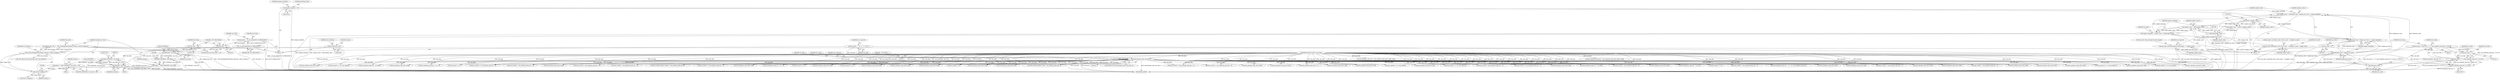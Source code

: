 digraph "0_wildmidi_660b513d99bced8783a4a5984ac2f742c74ebbdd_2@integer" {
"1001217" [label="(Call,sample_count_f = ((float)mus_ticks * samples_per_tick_f) + sample_remainder)"];
"1001220" [label="(Call,(float)mus_ticks * samples_per_tick_f)"];
"1001221" [label="(Call,(float)mus_ticks)"];
"1001198" [label="(Call,mus_ticks = (mus_ticks << 7) | (mus_data[mus_data_ofs++] & 0x7f))"];
"1001200" [label="(Call,(mus_ticks << 7) | (mus_data[mus_data_ofs++] & 0x7f))"];
"1001201" [label="(Call,mus_ticks << 7)"];
"1001193" [label="(Call,mus_ticks = 0)"];
"1001204" [label="(Call,mus_data[mus_data_ofs++] & 0x7f)"];
"1000227" [label="(Call,memcmp(mus_data, mus_hdr, 4))"];
"1000124" [label="(MethodParameterIn,uint8_t *mus_data)"];
"1000128" [label="(Call,mus_hdr[] = { 'M', 'U', 'S', 0x1A })"];
"1000393" [label="(Call,samples_per_tick_f = _WM_GetSamplesPerTick(mus_divisions, (uint32_t)tempo_f))"];
"1000395" [label="(Call,_WM_GetSamplesPerTick(mus_divisions, (uint32_t)tempo_f))"];
"1000164" [label="(Call,mus_divisions = 60)"];
"1000397" [label="(Call,(uint32_t)tempo_f)"];
"1000375" [label="(Call,tempo_f = (float) (60000000 / mus_freq) + 0.5f)"];
"1000378" [label="(Call,(float) (60000000 / mus_freq))"];
"1000380" [label="(Call,60000000 / mus_freq)"];
"1000364" [label="(Call,mus_freq == 0)"];
"1000359" [label="(Call,mus_freq = _cvt_get_option(WM_CO_FREQUENCY))"];
"1000361" [label="(Call,_cvt_get_option(WM_CO_FREQUENCY))"];
"1000367" [label="(Call,mus_freq = 140)"];
"1000386" [label="(Call,tempo_f = (float) (60000000 / mus_freq))"];
"1000388" [label="(Call,(float) (60000000 / mus_freq))"];
"1000390" [label="(Call,60000000 / mus_freq)"];
"1001231" [label="(Call,sample_remainder = sample_count_f - (float)sample_count)"];
"1001233" [label="(Call,sample_count_f - (float)sample_count)"];
"1001228" [label="(Call,(uint32_t)sample_count_f)"];
"1001217" [label="(Call,sample_count_f = ((float)mus_ticks * samples_per_tick_f) + sample_remainder)"];
"1000206" [label="(Call,sample_remainder = 0.0)"];
"1001235" [label="(Call,(float)sample_count)"];
"1001226" [label="(Call,sample_count = (uint32_t)sample_count_f)"];
"1001219" [label="(Call,((float)mus_ticks * samples_per_tick_f) + sample_remainder)"];
"1001238" [label="(Call,mus_mdi->events[mus_mdi->event_count - 1].samples_to_next = sample_count)"];
"1001251" [label="(Call,mus_mdi->extra_info.approx_total_samples += sample_count)"];
"1000396" [label="(Identifier,mus_divisions)"];
"1001223" [label="(Identifier,mus_ticks)"];
"1000381" [label="(Literal,60000000)"];
"1001257" [label="(Identifier,sample_count)"];
"1000228" [label="(Identifier,mus_data)"];
"1000363" [label="(ControlStructure,if (mus_freq == 0))"];
"1000705" [label="(Call,mus_data[mus_data_ofs] & 0x0f)"];
"1001242" [label="(Identifier,mus_mdi)"];
"1001193" [label="(Call,mus_ticks = 0)"];
"1001204" [label="(Call,mus_data[mus_data_ofs++] & 0x7f)"];
"1000386" [label="(Call,tempo_f = (float) (60000000 / mus_freq))"];
"1000422" [label="(Call,mus_data[mus_data_ofs] & 0x0f)"];
"1000959" [label="(Call,mus_data[mus_data_ofs] & 0x0f)"];
"1001235" [label="(Call,(float)sample_count)"];
"1000169" [label="(Identifier,tempo_f)"];
"1001065" [label="(Call,mus_event[2] = mus_data[mus_data_ofs + 2])"];
"1001033" [label="(Call,mus_event[2] = mus_data[mus_data_ofs + 2])"];
"1001221" [label="(Call,(float)mus_ticks)"];
"1000513" [label="(Call,mus_data[mus_data_ofs + 1] & 0x80)"];
"1000378" [label="(Call,(float) (60000000 / mus_freq))"];
"1000546" [label="(Call,mus_event[2] = mus_data[mus_data_ofs + 2])"];
"1000394" [label="(Identifier,samples_per_tick_f)"];
"1001327" [label="(MethodReturn,RET)"];
"1000276" [label="(Call,mus_data[11] << 8)"];
"1000342" [label="(Call,(mus_data[mus_data_ofs + 1] << 8) | mus_data[mus_data_ofs])"];
"1000486" [label="(Call,mus_data[mus_data_ofs] & 0x0f)"];
"1000831" [label="(Call,mus_data[mus_data_ofs] & 0x0f)"];
"1000364" [label="(Call,mus_freq == 0)"];
"1000905" [label="(Call,mus_event[2] = mus_data[mus_data_ofs + 2])"];
"1000927" [label="(Call,mus_data[mus_data_ofs] & 0x0f)"];
"1001224" [label="(Identifier,samples_per_tick_f)"];
"1000241" [label="(Identifier,mus_song_len)"];
"1001227" [label="(Identifier,sample_count)"];
"1000393" [label="(Call,samples_per_tick_f = _WM_GetSamplesPerTick(mus_divisions, (uint32_t)tempo_f))"];
"1000392" [label="(Identifier,mus_freq)"];
"1000789" [label="(Call,mus_data[mus_data_ofs] & 0x0f)"];
"1000166" [label="(Literal,60)"];
"1001200" [label="(Call,(mus_ticks << 7) | (mus_data[mus_data_ofs++] & 0x7f))"];
"1000455" [label="(Call,mus_data[mus_data_ofs] & 0xf0)"];
"1000385" [label="(Block,)"];
"1001231" [label="(Call,sample_remainder = sample_count_f - (float)sample_count)"];
"1001201" [label="(Call,mus_ticks << 7)"];
"1001194" [label="(Identifier,mus_ticks)"];
"1000226" [label="(ControlStructure,if (memcmp(mus_data, mus_hdr, 4)))"];
"1001195" [label="(Literal,0)"];
"1000602" [label="(Call,mus_data[mus_data_ofs] & 0x0f)"];
"1000391" [label="(Literal,60000000)"];
"1000863" [label="(Call,mus_data[mus_data_ofs] & 0x0f)"];
"1001205" [label="(Call,mus_data[mus_data_ofs++])"];
"1000242" [label="(Call,(mus_data[5] << 8) | mus_data[4])"];
"1000408" [label="(Call,(uint32_t)tempo_f)"];
"1001203" [label="(Literal,7)"];
"1000265" [label="(Call,mus_data[9] << 8)"];
"1000375" [label="(Call,tempo_f = (float) (60000000 / mus_freq) + 0.5f)"];
"1001259" [label="(Identifier,mus_data_ofs)"];
"1000129" [label="(Identifier,mus_hdr)"];
"1001234" [label="(Identifier,sample_count_f)"];
"1001251" [label="(Call,mus_mdi->extra_info.approx_total_samples += sample_count)"];
"1000491" [label="(Call,mus_event[1] = mus_data[mus_data_ofs + 1])"];
"1001225" [label="(Identifier,sample_remainder)"];
"1001206" [label="(Identifier,mus_data)"];
"1001226" [label="(Call,sample_count = (uint32_t)sample_count_f)"];
"1000233" [label="(Identifier,__FUNCTION__)"];
"1000469" [label="(Call,mus_data[mus_data_ofs] >> 4)"];
"1000275" [label="(Call,(mus_data[11] << 8) | mus_data[10])"];
"1000991" [label="(Call,mus_data[mus_data_ofs] & 0x0f)"];
"1000229" [label="(Identifier,mus_hdr)"];
"1000366" [label="(Literal,0)"];
"1000376" [label="(Identifier,tempo_f)"];
"1000450" [label="(Call,mus_data[mus_data_ofs] = (mus_data[mus_data_ofs] & 0xf0) | 0x0f)"];
"1000128" [label="(Call,mus_hdr[] = { 'M', 'U', 'S', 0x1A })"];
"1001210" [label="(Call,mus_data[mus_data_ofs - 1] & 0x80)"];
"1000207" [label="(Identifier,sample_remainder)"];
"1000126" [label="(Block,)"];
"1000582" [label="(Call,mus_data[mus_data_ofs] & 0x0f)"];
"1001129" [label="(Call,mus_event[2] = mus_data[mus_data_ofs + 2])"];
"1000132" [label="(Identifier,mus_song_ofs)"];
"1001228" [label="(Call,(uint32_t)sample_count_f)"];
"1001217" [label="(Call,sample_count_f = ((float)mus_ticks * samples_per_tick_f) + sample_remainder)"];
"1001238" [label="(Call,mus_mdi->events[mus_mdi->event_count - 1].samples_to_next = sample_count)"];
"1001250" [label="(Identifier,sample_count)"];
"1001199" [label="(Identifier,mus_ticks)"];
"1001097" [label="(Call,mus_event[2] = mus_data[mus_data_ofs + 2])"];
"1001001" [label="(Call,mus_event[2] = mus_data[mus_data_ofs + 2])"];
"1000365" [label="(Identifier,mus_freq)"];
"1000362" [label="(Identifier,WM_CO_FREQUENCY)"];
"1000563" [label="(Call,mus_data[mus_data_ofs] & 0x0f)"];
"1001233" [label="(Call,sample_count_f - (float)sample_count)"];
"1000443" [label="(Call,mus_data[mus_data_ofs] & 0x0f)"];
"1000412" [label="(Block,)"];
"1000539" [label="(Call,mus_data[mus_data_ofs + 1] & 0x7f)"];
"1000387" [label="(Identifier,tempo_f)"];
"1000873" [label="(Call,mus_event[2] = mus_data[mus_data_ofs + 2])"];
"1000253" [label="(Call,(mus_data[7] << 8) | mus_data[6])"];
"1000395" [label="(Call,_WM_GetSamplesPerTick(mus_divisions, (uint32_t)tempo_f))"];
"1000374" [label="(Block,)"];
"1000630" [label="(Call,mus_data[mus_data_ofs + 1] << 6)"];
"1000206" [label="(Call,sample_remainder = 0.0)"];
"1000254" [label="(Call,mus_data[7] << 8)"];
"1000164" [label="(Call,mus_divisions = 60)"];
"1000397" [label="(Call,(uint32_t)tempo_f)"];
"1000383" [label="(Literal,0.5f)"];
"1001237" [label="(Identifier,sample_count)"];
"1000165" [label="(Identifier,mus_divisions)"];
"1000382" [label="(Identifier,mus_freq)"];
"1000530" [label="(Call,mus_data[mus_data_ofs] & 0x0f)"];
"1000937" [label="(Call,mus_event[2] = mus_data[mus_data_ofs + 2])"];
"1000211" [label="(Identifier,pitchbend_tmp)"];
"1001209" [label="(Literal,0x7f)"];
"1000367" [label="(Call,mus_freq = 140)"];
"1000414" [label="(Call,MUS_EVENT_DEBUG(\"Before\", mus_data[mus_data_ofs], 0))"];
"1000360" [label="(Identifier,mus_freq)"];
"1001239" [label="(Call,mus_mdi->events[mus_mdi->event_count - 1].samples_to_next)"];
"1000390" [label="(Call,60000000 / mus_freq)"];
"1000587" [label="(Call,mus_event[1] = mus_data[mus_data_ofs + 1])"];
"1000623" [label="(Call,mus_data[mus_data_ofs] & 0x0f)"];
"1000403" [label="(Call,_WM_midi_setup_divisions(mus_mdi, mus_divisions))"];
"1000380" [label="(Call,60000000 / mus_freq)"];
"1000243" [label="(Call,mus_data[5] << 8)"];
"1000291" [label="(Call,mus_data[13] << 8)"];
"1000361" [label="(Call,_cvt_get_option(WM_CO_FREQUENCY))"];
"1001230" [label="(Identifier,sample_count_f)"];
"1001212" [label="(Identifier,mus_data)"];
"1000124" [label="(MethodParameterIn,uint8_t *mus_data)"];
"1000399" [label="(Identifier,tempo_f)"];
"1000372" [label="(Identifier,_WM_MixerOptions)"];
"1001254" [label="(Identifier,mus_mdi)"];
"1000369" [label="(Literal,140)"];
"1001119" [label="(Call,mus_data[mus_data_ofs] & 0x0f)"];
"1001198" [label="(Call,mus_ticks = (mus_ticks << 7) | (mus_data[mus_data_ofs++] & 0x7f))"];
"1001180" [label="(Call,mus_data[mus_data_ofs] & 0x80)"];
"1000895" [label="(Call,mus_data[mus_data_ofs] & 0x0f)"];
"1001220" [label="(Call,(float)mus_ticks * samples_per_tick_f)"];
"1000227" [label="(Call,memcmp(mus_data, mus_hdr, 4))"];
"1001023" [label="(Call,mus_data[mus_data_ofs] & 0x0f)"];
"1000359" [label="(Call,mus_freq = _cvt_get_option(WM_CO_FREQUENCY))"];
"1000969" [label="(Call,mus_event[2] = mus_data[mus_data_ofs + 2])"];
"1001232" [label="(Identifier,sample_remainder)"];
"1000733" [label="(Call,mus_data[mus_data_ofs] & 0x0f)"];
"1001218" [label="(Identifier,sample_count_f)"];
"1000377" [label="(Call,(float) (60000000 / mus_freq) + 0.5f)"];
"1000290" [label="(Call,(mus_data[13] << 8) | mus_data[12])"];
"1000230" [label="(Literal,4)"];
"1001055" [label="(Call,mus_data[mus_data_ofs] & 0x0f)"];
"1000401" [label="(Identifier,mus_mdi)"];
"1000429" [label="(Call,mus_data[mus_data_ofs] = (mus_data[mus_data_ofs] & 0xf0) | 0x09)"];
"1001219" [label="(Call,((float)mus_ticks * samples_per_tick_f) + sample_remainder)"];
"1001252" [label="(Call,mus_mdi->extra_info.approx_total_samples)"];
"1000461" [label="(Call,MUS_EVENT_DEBUG(\"After\", mus_data[mus_data_ofs], 0))"];
"1001197" [label="(Block,)"];
"1000677" [label="(Call,mus_data[mus_data_ofs] & 0x0f)"];
"1000264" [label="(Call,(mus_data[9] << 8) | mus_data[8])"];
"1000388" [label="(Call,(float) (60000000 / mus_freq))"];
"1000343" [label="(Call,mus_data[mus_data_ofs + 1] << 8)"];
"1000434" [label="(Call,mus_data[mus_data_ofs] & 0xf0)"];
"1000761" [label="(Call,mus_data[mus_data_ofs] & 0x0f)"];
"1000208" [label="(Literal,0.0)"];
"1001202" [label="(Identifier,mus_ticks)"];
"1000836" [label="(Call,mus_event[1] = mus_data[mus_data_ofs + 2])"];
"1000368" [label="(Identifier,mus_freq)"];
"1001087" [label="(Call,mus_data[mus_data_ofs] & 0x0f)"];
"1001217" -> "1000412"  [label="AST: "];
"1001217" -> "1001219"  [label="CFG: "];
"1001218" -> "1001217"  [label="AST: "];
"1001219" -> "1001217"  [label="AST: "];
"1001227" -> "1001217"  [label="CFG: "];
"1001217" -> "1001327"  [label="DDG: ((float)mus_ticks * samples_per_tick_f) + sample_remainder"];
"1001220" -> "1001217"  [label="DDG: (float)mus_ticks"];
"1001220" -> "1001217"  [label="DDG: samples_per_tick_f"];
"1001231" -> "1001217"  [label="DDG: sample_remainder"];
"1000206" -> "1001217"  [label="DDG: sample_remainder"];
"1001217" -> "1001228"  [label="DDG: sample_count_f"];
"1001220" -> "1001219"  [label="AST: "];
"1001220" -> "1001224"  [label="CFG: "];
"1001221" -> "1001220"  [label="AST: "];
"1001224" -> "1001220"  [label="AST: "];
"1001225" -> "1001220"  [label="CFG: "];
"1001220" -> "1001327"  [label="DDG: (float)mus_ticks"];
"1001220" -> "1001327"  [label="DDG: samples_per_tick_f"];
"1001220" -> "1001219"  [label="DDG: (float)mus_ticks"];
"1001220" -> "1001219"  [label="DDG: samples_per_tick_f"];
"1001221" -> "1001220"  [label="DDG: mus_ticks"];
"1000393" -> "1001220"  [label="DDG: samples_per_tick_f"];
"1001221" -> "1001223"  [label="CFG: "];
"1001222" -> "1001221"  [label="AST: "];
"1001223" -> "1001221"  [label="AST: "];
"1001224" -> "1001221"  [label="CFG: "];
"1001221" -> "1001327"  [label="DDG: mus_ticks"];
"1001198" -> "1001221"  [label="DDG: mus_ticks"];
"1001198" -> "1001197"  [label="AST: "];
"1001198" -> "1001200"  [label="CFG: "];
"1001199" -> "1001198"  [label="AST: "];
"1001200" -> "1001198"  [label="AST: "];
"1001212" -> "1001198"  [label="CFG: "];
"1001198" -> "1001327"  [label="DDG: (mus_ticks << 7) | (mus_data[mus_data_ofs++] & 0x7f)"];
"1001200" -> "1001198"  [label="DDG: mus_ticks << 7"];
"1001200" -> "1001198"  [label="DDG: mus_data[mus_data_ofs++] & 0x7f"];
"1001198" -> "1001201"  [label="DDG: mus_ticks"];
"1001200" -> "1001204"  [label="CFG: "];
"1001201" -> "1001200"  [label="AST: "];
"1001204" -> "1001200"  [label="AST: "];
"1001200" -> "1001327"  [label="DDG: mus_data[mus_data_ofs++] & 0x7f"];
"1001200" -> "1001327"  [label="DDG: mus_ticks << 7"];
"1001201" -> "1001200"  [label="DDG: mus_ticks"];
"1001201" -> "1001200"  [label="DDG: 7"];
"1001204" -> "1001200"  [label="DDG: mus_data[mus_data_ofs++]"];
"1001204" -> "1001200"  [label="DDG: 0x7f"];
"1001201" -> "1001203"  [label="CFG: "];
"1001202" -> "1001201"  [label="AST: "];
"1001203" -> "1001201"  [label="AST: "];
"1001206" -> "1001201"  [label="CFG: "];
"1001193" -> "1001201"  [label="DDG: mus_ticks"];
"1001193" -> "1000412"  [label="AST: "];
"1001193" -> "1001195"  [label="CFG: "];
"1001194" -> "1001193"  [label="AST: "];
"1001195" -> "1001193"  [label="AST: "];
"1001199" -> "1001193"  [label="CFG: "];
"1001204" -> "1001209"  [label="CFG: "];
"1001205" -> "1001204"  [label="AST: "];
"1001209" -> "1001204"  [label="AST: "];
"1001204" -> "1001327"  [label="DDG: mus_data[mus_data_ofs++]"];
"1000227" -> "1001204"  [label="DDG: mus_data"];
"1000124" -> "1001204"  [label="DDG: mus_data"];
"1000227" -> "1000226"  [label="AST: "];
"1000227" -> "1000230"  [label="CFG: "];
"1000228" -> "1000227"  [label="AST: "];
"1000229" -> "1000227"  [label="AST: "];
"1000230" -> "1000227"  [label="AST: "];
"1000233" -> "1000227"  [label="CFG: "];
"1000241" -> "1000227"  [label="CFG: "];
"1000227" -> "1001327"  [label="DDG: memcmp(mus_data, mus_hdr, 4)"];
"1000227" -> "1001327"  [label="DDG: mus_data"];
"1000227" -> "1001327"  [label="DDG: mus_hdr"];
"1000124" -> "1000227"  [label="DDG: mus_data"];
"1000128" -> "1000227"  [label="DDG: mus_hdr"];
"1000227" -> "1000243"  [label="DDG: mus_data"];
"1000227" -> "1000242"  [label="DDG: mus_data"];
"1000227" -> "1000254"  [label="DDG: mus_data"];
"1000227" -> "1000253"  [label="DDG: mus_data"];
"1000227" -> "1000265"  [label="DDG: mus_data"];
"1000227" -> "1000264"  [label="DDG: mus_data"];
"1000227" -> "1000276"  [label="DDG: mus_data"];
"1000227" -> "1000275"  [label="DDG: mus_data"];
"1000227" -> "1000291"  [label="DDG: mus_data"];
"1000227" -> "1000290"  [label="DDG: mus_data"];
"1000227" -> "1000343"  [label="DDG: mus_data"];
"1000227" -> "1000342"  [label="DDG: mus_data"];
"1000227" -> "1000414"  [label="DDG: mus_data"];
"1000227" -> "1000422"  [label="DDG: mus_data"];
"1000227" -> "1000434"  [label="DDG: mus_data"];
"1000227" -> "1000443"  [label="DDG: mus_data"];
"1000227" -> "1000455"  [label="DDG: mus_data"];
"1000227" -> "1000461"  [label="DDG: mus_data"];
"1000227" -> "1000469"  [label="DDG: mus_data"];
"1000227" -> "1000486"  [label="DDG: mus_data"];
"1000227" -> "1000491"  [label="DDG: mus_data"];
"1000227" -> "1000513"  [label="DDG: mus_data"];
"1000227" -> "1000530"  [label="DDG: mus_data"];
"1000227" -> "1000539"  [label="DDG: mus_data"];
"1000227" -> "1000546"  [label="DDG: mus_data"];
"1000227" -> "1000563"  [label="DDG: mus_data"];
"1000227" -> "1000582"  [label="DDG: mus_data"];
"1000227" -> "1000587"  [label="DDG: mus_data"];
"1000227" -> "1000602"  [label="DDG: mus_data"];
"1000227" -> "1000623"  [label="DDG: mus_data"];
"1000227" -> "1000630"  [label="DDG: mus_data"];
"1000227" -> "1000677"  [label="DDG: mus_data"];
"1000227" -> "1000705"  [label="DDG: mus_data"];
"1000227" -> "1000733"  [label="DDG: mus_data"];
"1000227" -> "1000761"  [label="DDG: mus_data"];
"1000227" -> "1000789"  [label="DDG: mus_data"];
"1000227" -> "1000831"  [label="DDG: mus_data"];
"1000227" -> "1000836"  [label="DDG: mus_data"];
"1000227" -> "1000863"  [label="DDG: mus_data"];
"1000227" -> "1000873"  [label="DDG: mus_data"];
"1000227" -> "1000895"  [label="DDG: mus_data"];
"1000227" -> "1000905"  [label="DDG: mus_data"];
"1000227" -> "1000927"  [label="DDG: mus_data"];
"1000227" -> "1000937"  [label="DDG: mus_data"];
"1000227" -> "1000959"  [label="DDG: mus_data"];
"1000227" -> "1000969"  [label="DDG: mus_data"];
"1000227" -> "1000991"  [label="DDG: mus_data"];
"1000227" -> "1001001"  [label="DDG: mus_data"];
"1000227" -> "1001023"  [label="DDG: mus_data"];
"1000227" -> "1001033"  [label="DDG: mus_data"];
"1000227" -> "1001055"  [label="DDG: mus_data"];
"1000227" -> "1001065"  [label="DDG: mus_data"];
"1000227" -> "1001087"  [label="DDG: mus_data"];
"1000227" -> "1001097"  [label="DDG: mus_data"];
"1000227" -> "1001119"  [label="DDG: mus_data"];
"1000227" -> "1001129"  [label="DDG: mus_data"];
"1000227" -> "1001180"  [label="DDG: mus_data"];
"1000227" -> "1001210"  [label="DDG: mus_data"];
"1000124" -> "1000123"  [label="AST: "];
"1000124" -> "1001327"  [label="DDG: mus_data"];
"1000124" -> "1000243"  [label="DDG: mus_data"];
"1000124" -> "1000242"  [label="DDG: mus_data"];
"1000124" -> "1000254"  [label="DDG: mus_data"];
"1000124" -> "1000253"  [label="DDG: mus_data"];
"1000124" -> "1000265"  [label="DDG: mus_data"];
"1000124" -> "1000264"  [label="DDG: mus_data"];
"1000124" -> "1000276"  [label="DDG: mus_data"];
"1000124" -> "1000275"  [label="DDG: mus_data"];
"1000124" -> "1000291"  [label="DDG: mus_data"];
"1000124" -> "1000290"  [label="DDG: mus_data"];
"1000124" -> "1000343"  [label="DDG: mus_data"];
"1000124" -> "1000342"  [label="DDG: mus_data"];
"1000124" -> "1000414"  [label="DDG: mus_data"];
"1000124" -> "1000422"  [label="DDG: mus_data"];
"1000124" -> "1000429"  [label="DDG: mus_data"];
"1000124" -> "1000434"  [label="DDG: mus_data"];
"1000124" -> "1000443"  [label="DDG: mus_data"];
"1000124" -> "1000450"  [label="DDG: mus_data"];
"1000124" -> "1000455"  [label="DDG: mus_data"];
"1000124" -> "1000461"  [label="DDG: mus_data"];
"1000124" -> "1000469"  [label="DDG: mus_data"];
"1000124" -> "1000486"  [label="DDG: mus_data"];
"1000124" -> "1000491"  [label="DDG: mus_data"];
"1000124" -> "1000513"  [label="DDG: mus_data"];
"1000124" -> "1000530"  [label="DDG: mus_data"];
"1000124" -> "1000539"  [label="DDG: mus_data"];
"1000124" -> "1000546"  [label="DDG: mus_data"];
"1000124" -> "1000563"  [label="DDG: mus_data"];
"1000124" -> "1000582"  [label="DDG: mus_data"];
"1000124" -> "1000587"  [label="DDG: mus_data"];
"1000124" -> "1000602"  [label="DDG: mus_data"];
"1000124" -> "1000623"  [label="DDG: mus_data"];
"1000124" -> "1000630"  [label="DDG: mus_data"];
"1000124" -> "1000677"  [label="DDG: mus_data"];
"1000124" -> "1000705"  [label="DDG: mus_data"];
"1000124" -> "1000733"  [label="DDG: mus_data"];
"1000124" -> "1000761"  [label="DDG: mus_data"];
"1000124" -> "1000789"  [label="DDG: mus_data"];
"1000124" -> "1000831"  [label="DDG: mus_data"];
"1000124" -> "1000836"  [label="DDG: mus_data"];
"1000124" -> "1000863"  [label="DDG: mus_data"];
"1000124" -> "1000873"  [label="DDG: mus_data"];
"1000124" -> "1000895"  [label="DDG: mus_data"];
"1000124" -> "1000905"  [label="DDG: mus_data"];
"1000124" -> "1000927"  [label="DDG: mus_data"];
"1000124" -> "1000937"  [label="DDG: mus_data"];
"1000124" -> "1000959"  [label="DDG: mus_data"];
"1000124" -> "1000969"  [label="DDG: mus_data"];
"1000124" -> "1000991"  [label="DDG: mus_data"];
"1000124" -> "1001001"  [label="DDG: mus_data"];
"1000124" -> "1001023"  [label="DDG: mus_data"];
"1000124" -> "1001033"  [label="DDG: mus_data"];
"1000124" -> "1001055"  [label="DDG: mus_data"];
"1000124" -> "1001065"  [label="DDG: mus_data"];
"1000124" -> "1001087"  [label="DDG: mus_data"];
"1000124" -> "1001097"  [label="DDG: mus_data"];
"1000124" -> "1001119"  [label="DDG: mus_data"];
"1000124" -> "1001129"  [label="DDG: mus_data"];
"1000124" -> "1001180"  [label="DDG: mus_data"];
"1000124" -> "1001210"  [label="DDG: mus_data"];
"1000128" -> "1000126"  [label="AST: "];
"1000128" -> "1000129"  [label="CFG: "];
"1000129" -> "1000128"  [label="AST: "];
"1000132" -> "1000128"  [label="CFG: "];
"1000128" -> "1001327"  [label="DDG: mus_hdr"];
"1000393" -> "1000126"  [label="AST: "];
"1000393" -> "1000395"  [label="CFG: "];
"1000394" -> "1000393"  [label="AST: "];
"1000395" -> "1000393"  [label="AST: "];
"1000401" -> "1000393"  [label="CFG: "];
"1000393" -> "1001327"  [label="DDG: samples_per_tick_f"];
"1000393" -> "1001327"  [label="DDG: _WM_GetSamplesPerTick(mus_divisions, (uint32_t)tempo_f)"];
"1000395" -> "1000393"  [label="DDG: mus_divisions"];
"1000395" -> "1000393"  [label="DDG: (uint32_t)tempo_f"];
"1000395" -> "1000397"  [label="CFG: "];
"1000396" -> "1000395"  [label="AST: "];
"1000397" -> "1000395"  [label="AST: "];
"1000164" -> "1000395"  [label="DDG: mus_divisions"];
"1000397" -> "1000395"  [label="DDG: tempo_f"];
"1000395" -> "1000403"  [label="DDG: mus_divisions"];
"1000164" -> "1000126"  [label="AST: "];
"1000164" -> "1000166"  [label="CFG: "];
"1000165" -> "1000164"  [label="AST: "];
"1000166" -> "1000164"  [label="AST: "];
"1000169" -> "1000164"  [label="CFG: "];
"1000164" -> "1001327"  [label="DDG: mus_divisions"];
"1000397" -> "1000399"  [label="CFG: "];
"1000398" -> "1000397"  [label="AST: "];
"1000399" -> "1000397"  [label="AST: "];
"1000375" -> "1000397"  [label="DDG: tempo_f"];
"1000386" -> "1000397"  [label="DDG: tempo_f"];
"1000397" -> "1000408"  [label="DDG: tempo_f"];
"1000375" -> "1000374"  [label="AST: "];
"1000375" -> "1000377"  [label="CFG: "];
"1000376" -> "1000375"  [label="AST: "];
"1000377" -> "1000375"  [label="AST: "];
"1000394" -> "1000375"  [label="CFG: "];
"1000375" -> "1001327"  [label="DDG: (float) (60000000 / mus_freq) + 0.5f"];
"1000378" -> "1000375"  [label="DDG: 60000000 / mus_freq"];
"1000378" -> "1000377"  [label="AST: "];
"1000378" -> "1000380"  [label="CFG: "];
"1000379" -> "1000378"  [label="AST: "];
"1000380" -> "1000378"  [label="AST: "];
"1000383" -> "1000378"  [label="CFG: "];
"1000378" -> "1001327"  [label="DDG: 60000000 / mus_freq"];
"1000378" -> "1000377"  [label="DDG: 60000000 / mus_freq"];
"1000380" -> "1000378"  [label="DDG: 60000000"];
"1000380" -> "1000378"  [label="DDG: mus_freq"];
"1000380" -> "1000382"  [label="CFG: "];
"1000381" -> "1000380"  [label="AST: "];
"1000382" -> "1000380"  [label="AST: "];
"1000380" -> "1001327"  [label="DDG: mus_freq"];
"1000364" -> "1000380"  [label="DDG: mus_freq"];
"1000367" -> "1000380"  [label="DDG: mus_freq"];
"1000364" -> "1000363"  [label="AST: "];
"1000364" -> "1000366"  [label="CFG: "];
"1000365" -> "1000364"  [label="AST: "];
"1000366" -> "1000364"  [label="AST: "];
"1000368" -> "1000364"  [label="CFG: "];
"1000372" -> "1000364"  [label="CFG: "];
"1000364" -> "1001327"  [label="DDG: mus_freq == 0"];
"1000359" -> "1000364"  [label="DDG: mus_freq"];
"1000364" -> "1000390"  [label="DDG: mus_freq"];
"1000359" -> "1000126"  [label="AST: "];
"1000359" -> "1000361"  [label="CFG: "];
"1000360" -> "1000359"  [label="AST: "];
"1000361" -> "1000359"  [label="AST: "];
"1000365" -> "1000359"  [label="CFG: "];
"1000359" -> "1001327"  [label="DDG: _cvt_get_option(WM_CO_FREQUENCY)"];
"1000361" -> "1000359"  [label="DDG: WM_CO_FREQUENCY"];
"1000361" -> "1000362"  [label="CFG: "];
"1000362" -> "1000361"  [label="AST: "];
"1000361" -> "1001327"  [label="DDG: WM_CO_FREQUENCY"];
"1000367" -> "1000363"  [label="AST: "];
"1000367" -> "1000369"  [label="CFG: "];
"1000368" -> "1000367"  [label="AST: "];
"1000369" -> "1000367"  [label="AST: "];
"1000372" -> "1000367"  [label="CFG: "];
"1000367" -> "1000390"  [label="DDG: mus_freq"];
"1000386" -> "1000385"  [label="AST: "];
"1000386" -> "1000388"  [label="CFG: "];
"1000387" -> "1000386"  [label="AST: "];
"1000388" -> "1000386"  [label="AST: "];
"1000394" -> "1000386"  [label="CFG: "];
"1000386" -> "1001327"  [label="DDG: (float) (60000000 / mus_freq)"];
"1000388" -> "1000386"  [label="DDG: 60000000 / mus_freq"];
"1000388" -> "1000390"  [label="CFG: "];
"1000389" -> "1000388"  [label="AST: "];
"1000390" -> "1000388"  [label="AST: "];
"1000388" -> "1001327"  [label="DDG: 60000000 / mus_freq"];
"1000390" -> "1000388"  [label="DDG: 60000000"];
"1000390" -> "1000388"  [label="DDG: mus_freq"];
"1000390" -> "1000392"  [label="CFG: "];
"1000391" -> "1000390"  [label="AST: "];
"1000392" -> "1000390"  [label="AST: "];
"1000390" -> "1001327"  [label="DDG: mus_freq"];
"1001231" -> "1000412"  [label="AST: "];
"1001231" -> "1001233"  [label="CFG: "];
"1001232" -> "1001231"  [label="AST: "];
"1001233" -> "1001231"  [label="AST: "];
"1001242" -> "1001231"  [label="CFG: "];
"1001231" -> "1001327"  [label="DDG: sample_remainder"];
"1001231" -> "1001327"  [label="DDG: sample_count_f - (float)sample_count"];
"1001231" -> "1001219"  [label="DDG: sample_remainder"];
"1001233" -> "1001231"  [label="DDG: sample_count_f"];
"1001233" -> "1001231"  [label="DDG: (float)sample_count"];
"1001233" -> "1001235"  [label="CFG: "];
"1001234" -> "1001233"  [label="AST: "];
"1001235" -> "1001233"  [label="AST: "];
"1001233" -> "1001327"  [label="DDG: (float)sample_count"];
"1001233" -> "1001327"  [label="DDG: sample_count_f"];
"1001228" -> "1001233"  [label="DDG: sample_count_f"];
"1001235" -> "1001233"  [label="DDG: sample_count"];
"1001228" -> "1001226"  [label="AST: "];
"1001228" -> "1001230"  [label="CFG: "];
"1001229" -> "1001228"  [label="AST: "];
"1001230" -> "1001228"  [label="AST: "];
"1001226" -> "1001228"  [label="CFG: "];
"1001228" -> "1001226"  [label="DDG: sample_count_f"];
"1000206" -> "1000126"  [label="AST: "];
"1000206" -> "1000208"  [label="CFG: "];
"1000207" -> "1000206"  [label="AST: "];
"1000208" -> "1000206"  [label="AST: "];
"1000211" -> "1000206"  [label="CFG: "];
"1000206" -> "1001327"  [label="DDG: sample_remainder"];
"1000206" -> "1001219"  [label="DDG: sample_remainder"];
"1001235" -> "1001237"  [label="CFG: "];
"1001236" -> "1001235"  [label="AST: "];
"1001237" -> "1001235"  [label="AST: "];
"1001226" -> "1001235"  [label="DDG: sample_count"];
"1001235" -> "1001238"  [label="DDG: sample_count"];
"1001235" -> "1001251"  [label="DDG: sample_count"];
"1001226" -> "1000412"  [label="AST: "];
"1001227" -> "1001226"  [label="AST: "];
"1001232" -> "1001226"  [label="CFG: "];
"1001226" -> "1001327"  [label="DDG: (uint32_t)sample_count_f"];
"1001219" -> "1001225"  [label="CFG: "];
"1001225" -> "1001219"  [label="AST: "];
"1001219" -> "1001327"  [label="DDG: (float)mus_ticks * samples_per_tick_f"];
"1001238" -> "1000412"  [label="AST: "];
"1001238" -> "1001250"  [label="CFG: "];
"1001239" -> "1001238"  [label="AST: "];
"1001250" -> "1001238"  [label="AST: "];
"1001254" -> "1001238"  [label="CFG: "];
"1001238" -> "1001327"  [label="DDG: mus_mdi->events[mus_mdi->event_count - 1].samples_to_next"];
"1001251" -> "1000412"  [label="AST: "];
"1001251" -> "1001257"  [label="CFG: "];
"1001252" -> "1001251"  [label="AST: "];
"1001257" -> "1001251"  [label="AST: "];
"1001259" -> "1001251"  [label="CFG: "];
"1001251" -> "1001327"  [label="DDG: sample_count"];
"1001251" -> "1001327"  [label="DDG: mus_mdi->extra_info.approx_total_samples"];
}
